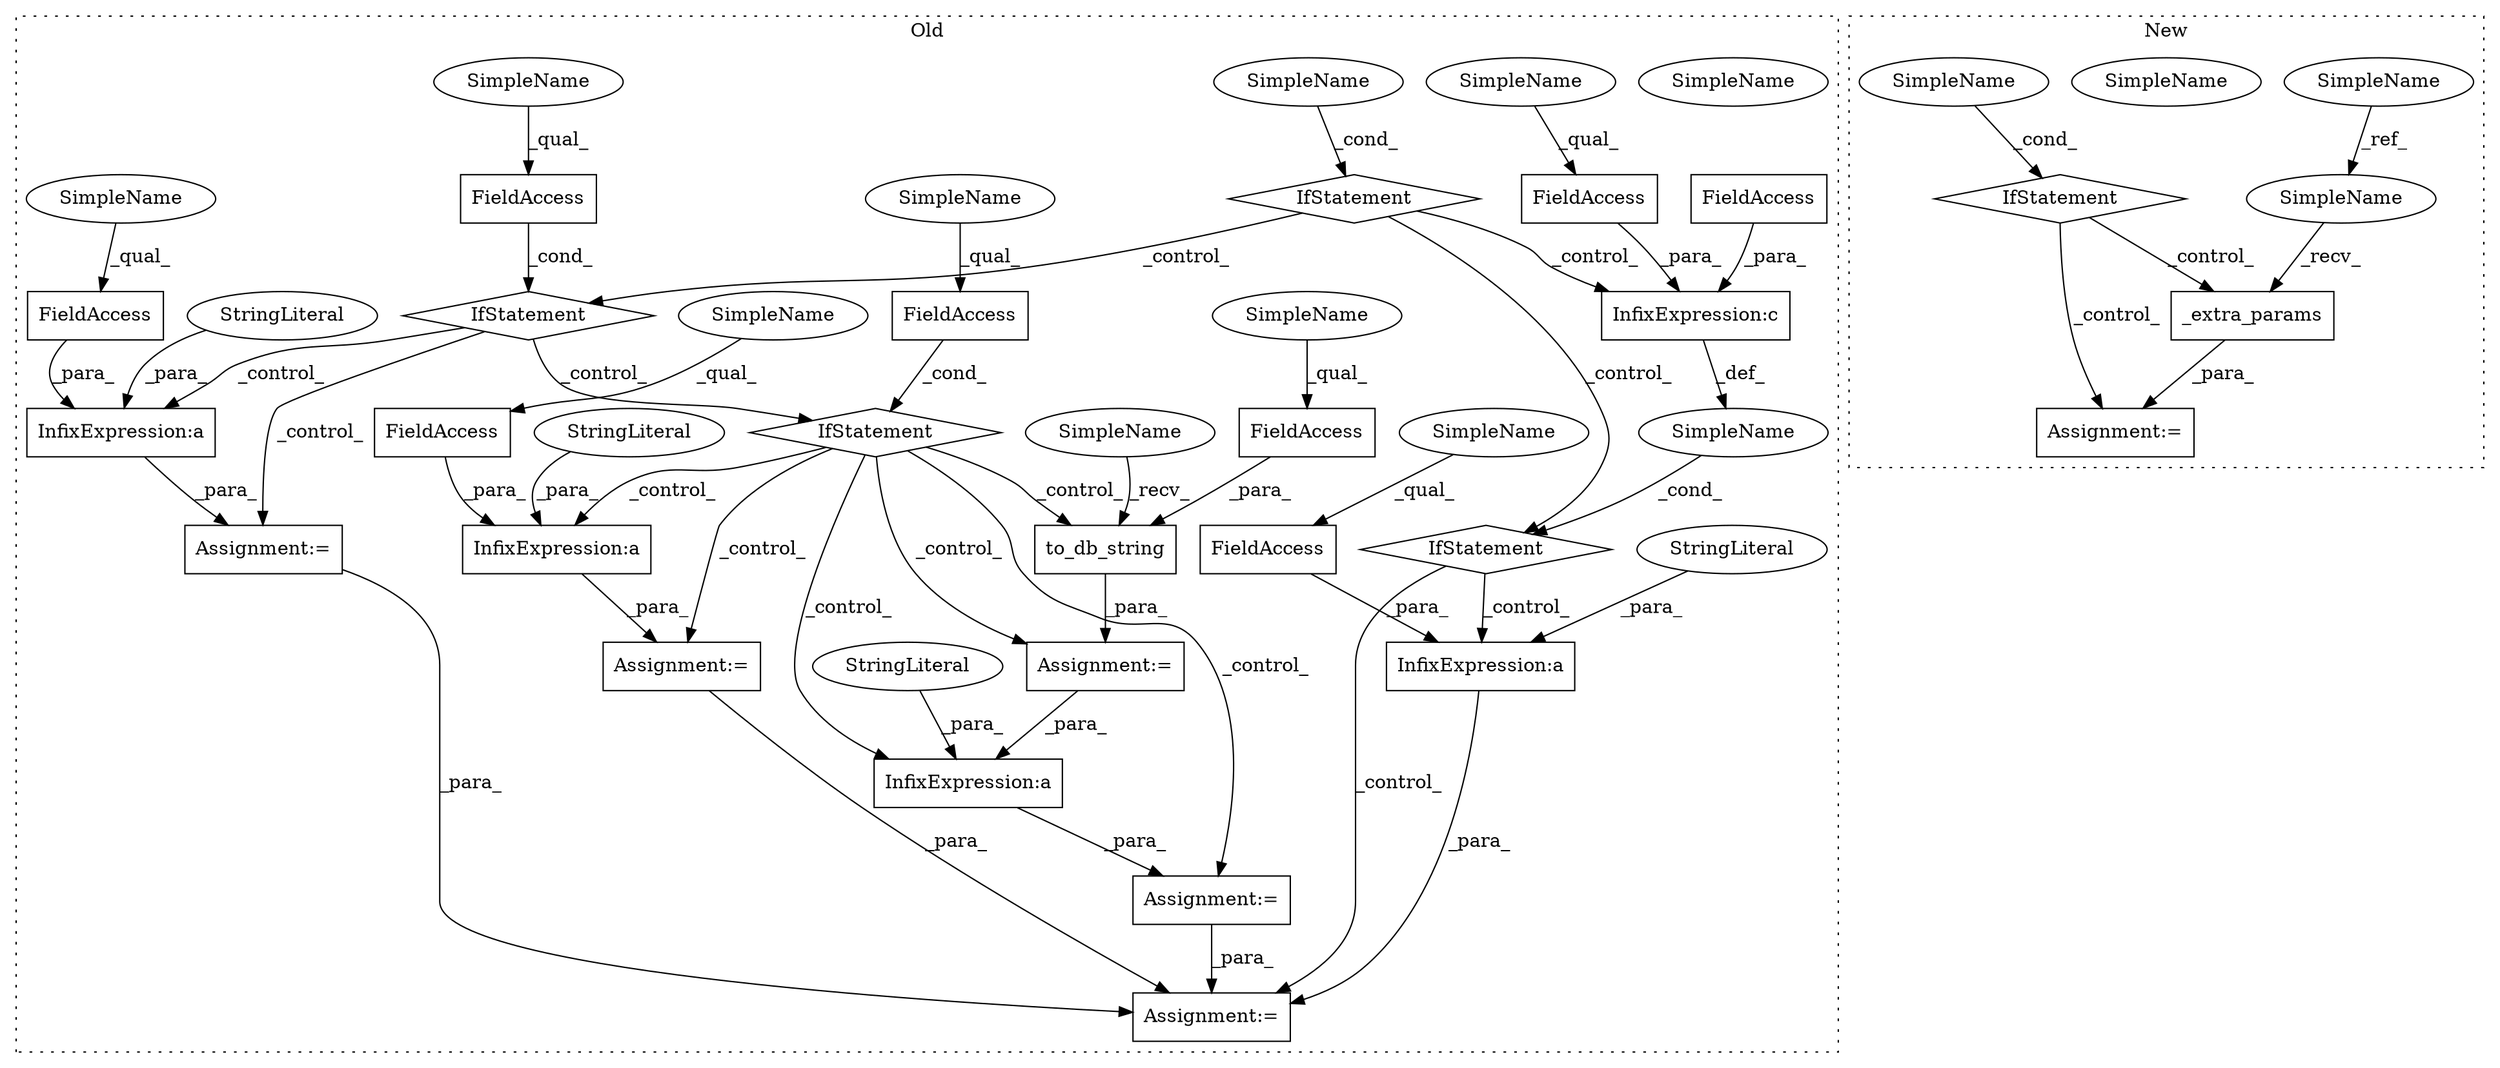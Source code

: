 digraph G {
subgraph cluster0 {
1 [label="IfStatement" a="25" s="18360,18387" l="4,2" shape="diamond"];
3 [label="SimpleName" a="42" s="18364" l="23" shape="ellipse"];
4 [label="InfixExpression:c" a="27" s="18697" l="4" shape="box"];
5 [label="InfixExpression:a" a="27" s="18757" l="3" shape="box"];
6 [label="InfixExpression:a" a="27" s="18440" l="3" shape="box"];
7 [label="InfixExpression:a" a="27" s="18533" l="3" shape="box"];
8 [label="InfixExpression:a" a="27" s="18660" l="3" shape="box"];
9 [label="to_db_string" a="32" s="18609,18630" l="13,1" shape="box"];
12 [label="FieldAccess" a="22" s="18687" l="10" shape="box"];
13 [label="FieldAccess" a="22" s="18401" l="10" shape="box"];
14 [label="FieldAccess" a="22" s="18622" l="8" shape="box"];
15 [label="SimpleName" a="42" s="" l="" shape="ellipse"];
16 [label="IfStatement" a="25" s="18683,18727" l="4,2" shape="diamond"];
17 [label="FieldAccess" a="22" s="18707" l="20" shape="box"];
18 [label="FieldAccess" a="22" s="18480" l="17" shape="box"];
19 [label="FieldAccess" a="22" s="18536" l="17" shape="box"];
20 [label="FieldAccess" a="22" s="18443" l="10" shape="box"];
21 [label="FieldAccess" a="22" s="18760" l="10" shape="box"];
23 [label="IfStatement" a="25" s="18397,18411" l="4,2" shape="diamond"];
25 [label="Assignment:=" a="7" s="18426" l="2" shape="box"];
26 [label="IfStatement" a="25" s="18476,18497" l="4,2" shape="diamond"];
27 [label="StringLiteral" a="45" s="18515" l="18" shape="ellipse"];
28 [label="Assignment:=" a="7" s="18603" l="1" shape="box"];
29 [label="StringLiteral" a="45" s="18429" l="11" shape="ellipse"];
30 [label="StringLiteral" a="45" s="18745" l="12" shape="ellipse"];
31 [label="StringLiteral" a="45" s="18647" l="13" shape="ellipse"];
32 [label="Assignment:=" a="7" s="18512" l="2" shape="box"];
33 [label="Assignment:=" a="7" s="18644" l="2" shape="box"];
34 [label="Assignment:=" a="7" s="18742" l="2" shape="box"];
35 [label="SimpleName" a="42" s="18364" l="23" shape="ellipse"];
37 [label="SimpleName" a="42" s="18401" l="4" shape="ellipse"];
38 [label="SimpleName" a="42" s="18480" l="4" shape="ellipse"];
39 [label="SimpleName" a="42" s="18443" l="4" shape="ellipse"];
40 [label="SimpleName" a="42" s="18536" l="4" shape="ellipse"];
41 [label="SimpleName" a="42" s="18604" l="4" shape="ellipse"];
42 [label="SimpleName" a="42" s="18760" l="4" shape="ellipse"];
43 [label="SimpleName" a="42" s="18687" l="4" shape="ellipse"];
44 [label="SimpleName" a="42" s="18622" l="4" shape="ellipse"];
label = "Old";
style="dotted";
}
subgraph cluster1 {
2 [label="_extra_params" a="32" s="18490,18506" l="14,1" shape="box"];
10 [label="Assignment:=" a="7" s="18483" l="2" shape="box"];
11 [label="SimpleName" a="42" s="18313" l="4" shape="ellipse"];
22 [label="IfStatement" a="25" s="18443,18470" l="4,2" shape="diamond"];
24 [label="SimpleName" a="42" s="18447" l="23" shape="ellipse"];
36 [label="SimpleName" a="42" s="18485" l="4" shape="ellipse"];
45 [label="SimpleName" a="42" s="18447" l="23" shape="ellipse"];
label = "New";
style="dotted";
}
1 -> 16 [label="_control_"];
1 -> 4 [label="_control_"];
1 -> 23 [label="_control_"];
2 -> 10 [label="_para_"];
4 -> 15 [label="_def_"];
5 -> 34 [label="_para_"];
6 -> 25 [label="_para_"];
7 -> 32 [label="_para_"];
8 -> 33 [label="_para_"];
9 -> 28 [label="_para_"];
11 -> 36 [label="_ref_"];
12 -> 4 [label="_para_"];
13 -> 23 [label="_cond_"];
14 -> 9 [label="_para_"];
15 -> 16 [label="_cond_"];
16 -> 34 [label="_control_"];
16 -> 5 [label="_control_"];
17 -> 4 [label="_para_"];
18 -> 26 [label="_cond_"];
19 -> 7 [label="_para_"];
20 -> 6 [label="_para_"];
21 -> 5 [label="_para_"];
22 -> 10 [label="_control_"];
22 -> 2 [label="_control_"];
23 -> 6 [label="_control_"];
23 -> 25 [label="_control_"];
23 -> 26 [label="_control_"];
25 -> 34 [label="_para_"];
26 -> 28 [label="_control_"];
26 -> 8 [label="_control_"];
26 -> 33 [label="_control_"];
26 -> 9 [label="_control_"];
26 -> 7 [label="_control_"];
26 -> 32 [label="_control_"];
27 -> 7 [label="_para_"];
28 -> 8 [label="_para_"];
29 -> 6 [label="_para_"];
30 -> 5 [label="_para_"];
31 -> 8 [label="_para_"];
32 -> 34 [label="_para_"];
33 -> 34 [label="_para_"];
35 -> 1 [label="_cond_"];
36 -> 2 [label="_recv_"];
37 -> 13 [label="_qual_"];
38 -> 18 [label="_qual_"];
39 -> 20 [label="_qual_"];
40 -> 19 [label="_qual_"];
41 -> 9 [label="_recv_"];
42 -> 21 [label="_qual_"];
43 -> 12 [label="_qual_"];
44 -> 14 [label="_qual_"];
45 -> 22 [label="_cond_"];
}